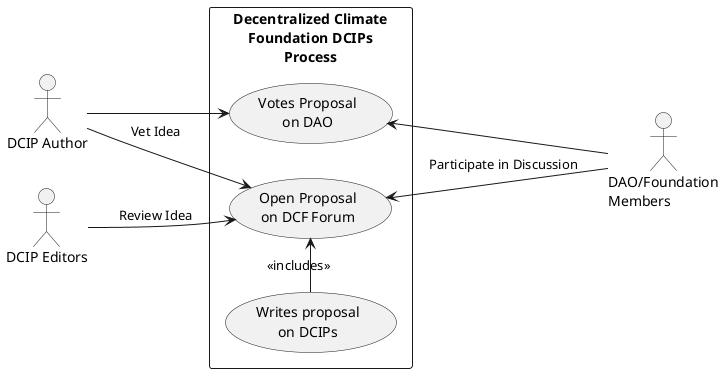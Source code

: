 @startuml
left to right direction

actor DCIPAuthor as "DCIP Author"
actor DCIPEditors as "DCIP Editors"
actor DCFMembers as "DAO/Foundation\nMembers"
rectangle "Decentralized Climate\nFoundation DCIPs\nProcess" {
  usecase "Open Proposal\non DCF Forum" as Discussion
  usecase "Writes proposal\non DCIPs" as FProposals
  usecase "Votes Proposal\non DAO" as VProposals
}
  FProposals -> Discussion: <<includes>>
  DCIPAuthor -down-> Discussion : Vet Idea
  DCIPEditors -down-> Discussion : Review Idea
  DCFMembers -up-> Discussion : Participate in Discussion
  DCIPAuthor -down-> VProposals 
  DCFMembers -up-> VProposals 
@enduml
